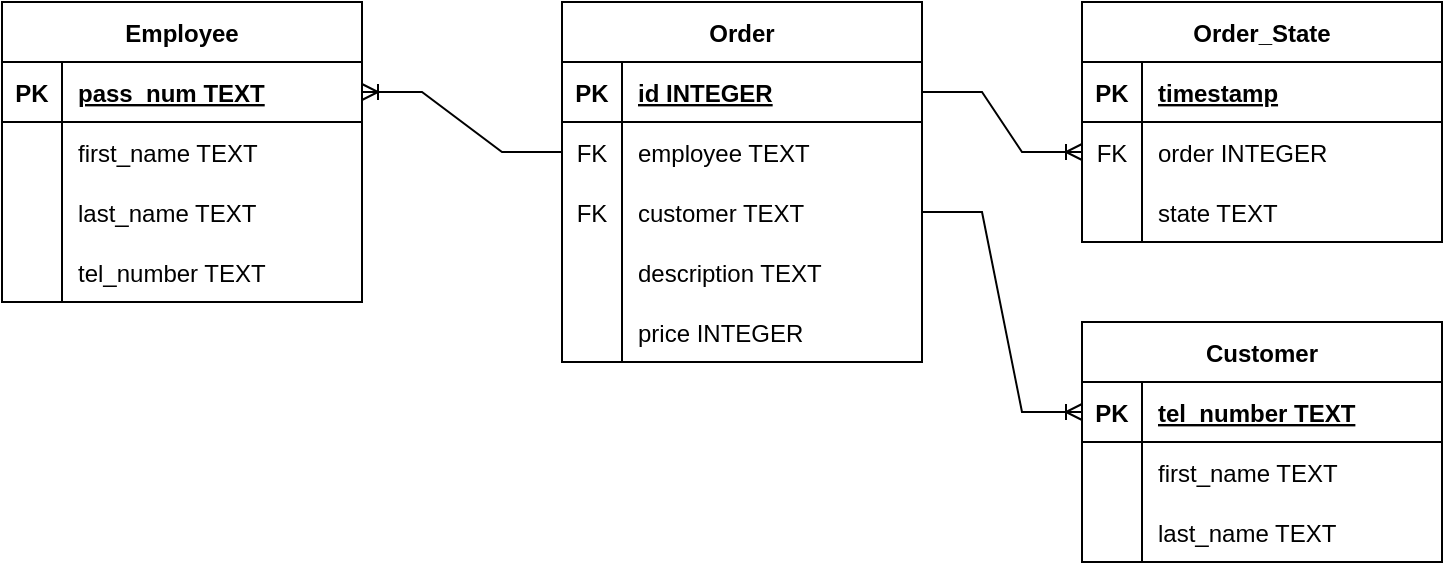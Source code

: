 <mxfile version="20.3.0" type="device" pages="4"><diagram id="U0Xe2UmIETJVfVHSJfOE" name="ERD Total"><mxGraphModel dx="1422" dy="878" grid="1" gridSize="10" guides="1" tooltips="1" connect="1" arrows="1" fold="1" page="1" pageScale="1" pageWidth="1600" pageHeight="900" math="0" shadow="0"><root><mxCell id="0"/><mxCell id="1" parent="0"/><mxCell id="ogob-OEf2LDgtI_jSGri-1" value="Employee" style="shape=table;startSize=30;container=1;collapsible=1;childLayout=tableLayout;fixedRows=1;rowLines=0;fontStyle=1;align=center;resizeLast=1;" parent="1" vertex="1"><mxGeometry x="180" y="40" width="180" height="150" as="geometry"/></mxCell><mxCell id="ogob-OEf2LDgtI_jSGri-2" value="" style="shape=tableRow;horizontal=0;startSize=0;swimlaneHead=0;swimlaneBody=0;fillColor=none;collapsible=0;dropTarget=0;points=[[0,0.5],[1,0.5]];portConstraint=eastwest;top=0;left=0;right=0;bottom=1;" parent="ogob-OEf2LDgtI_jSGri-1" vertex="1"><mxGeometry y="30" width="180" height="30" as="geometry"/></mxCell><mxCell id="ogob-OEf2LDgtI_jSGri-3" value="PK" style="shape=partialRectangle;connectable=0;fillColor=none;top=0;left=0;bottom=0;right=0;fontStyle=1;overflow=hidden;" parent="ogob-OEf2LDgtI_jSGri-2" vertex="1"><mxGeometry width="30" height="30" as="geometry"><mxRectangle width="30" height="30" as="alternateBounds"/></mxGeometry></mxCell><mxCell id="ogob-OEf2LDgtI_jSGri-4" value="pass_num TEXT" style="shape=partialRectangle;connectable=0;fillColor=none;top=0;left=0;bottom=0;right=0;align=left;spacingLeft=6;fontStyle=5;overflow=hidden;" parent="ogob-OEf2LDgtI_jSGri-2" vertex="1"><mxGeometry x="30" width="150" height="30" as="geometry"><mxRectangle width="150" height="30" as="alternateBounds"/></mxGeometry></mxCell><mxCell id="ogob-OEf2LDgtI_jSGri-5" value="" style="shape=tableRow;horizontal=0;startSize=0;swimlaneHead=0;swimlaneBody=0;fillColor=none;collapsible=0;dropTarget=0;points=[[0,0.5],[1,0.5]];portConstraint=eastwest;top=0;left=0;right=0;bottom=0;" parent="ogob-OEf2LDgtI_jSGri-1" vertex="1"><mxGeometry y="60" width="180" height="30" as="geometry"/></mxCell><mxCell id="ogob-OEf2LDgtI_jSGri-6" value="" style="shape=partialRectangle;connectable=0;fillColor=none;top=0;left=0;bottom=0;right=0;editable=1;overflow=hidden;" parent="ogob-OEf2LDgtI_jSGri-5" vertex="1"><mxGeometry width="30" height="30" as="geometry"><mxRectangle width="30" height="30" as="alternateBounds"/></mxGeometry></mxCell><mxCell id="ogob-OEf2LDgtI_jSGri-7" value="first_name TEXT" style="shape=partialRectangle;connectable=0;fillColor=none;top=0;left=0;bottom=0;right=0;align=left;spacingLeft=6;overflow=hidden;" parent="ogob-OEf2LDgtI_jSGri-5" vertex="1"><mxGeometry x="30" width="150" height="30" as="geometry"><mxRectangle width="150" height="30" as="alternateBounds"/></mxGeometry></mxCell><mxCell id="ogob-OEf2LDgtI_jSGri-8" value="" style="shape=tableRow;horizontal=0;startSize=0;swimlaneHead=0;swimlaneBody=0;fillColor=none;collapsible=0;dropTarget=0;points=[[0,0.5],[1,0.5]];portConstraint=eastwest;top=0;left=0;right=0;bottom=0;" parent="ogob-OEf2LDgtI_jSGri-1" vertex="1"><mxGeometry y="90" width="180" height="30" as="geometry"/></mxCell><mxCell id="ogob-OEf2LDgtI_jSGri-9" value="" style="shape=partialRectangle;connectable=0;fillColor=none;top=0;left=0;bottom=0;right=0;editable=1;overflow=hidden;" parent="ogob-OEf2LDgtI_jSGri-8" vertex="1"><mxGeometry width="30" height="30" as="geometry"><mxRectangle width="30" height="30" as="alternateBounds"/></mxGeometry></mxCell><mxCell id="ogob-OEf2LDgtI_jSGri-10" value="last_name TEXT" style="shape=partialRectangle;connectable=0;fillColor=none;top=0;left=0;bottom=0;right=0;align=left;spacingLeft=6;overflow=hidden;" parent="ogob-OEf2LDgtI_jSGri-8" vertex="1"><mxGeometry x="30" width="150" height="30" as="geometry"><mxRectangle width="150" height="30" as="alternateBounds"/></mxGeometry></mxCell><mxCell id="ogob-OEf2LDgtI_jSGri-11" value="" style="shape=tableRow;horizontal=0;startSize=0;swimlaneHead=0;swimlaneBody=0;fillColor=none;collapsible=0;dropTarget=0;points=[[0,0.5],[1,0.5]];portConstraint=eastwest;top=0;left=0;right=0;bottom=0;" parent="ogob-OEf2LDgtI_jSGri-1" vertex="1"><mxGeometry y="120" width="180" height="30" as="geometry"/></mxCell><mxCell id="ogob-OEf2LDgtI_jSGri-12" value="" style="shape=partialRectangle;connectable=0;fillColor=none;top=0;left=0;bottom=0;right=0;editable=1;overflow=hidden;" parent="ogob-OEf2LDgtI_jSGri-11" vertex="1"><mxGeometry width="30" height="30" as="geometry"><mxRectangle width="30" height="30" as="alternateBounds"/></mxGeometry></mxCell><mxCell id="ogob-OEf2LDgtI_jSGri-13" value="tel_number TEXT" style="shape=partialRectangle;connectable=0;fillColor=none;top=0;left=0;bottom=0;right=0;align=left;spacingLeft=6;overflow=hidden;" parent="ogob-OEf2LDgtI_jSGri-11" vertex="1"><mxGeometry x="30" width="150" height="30" as="geometry"><mxRectangle width="150" height="30" as="alternateBounds"/></mxGeometry></mxCell><mxCell id="ogob-OEf2LDgtI_jSGri-14" value="Order" style="shape=table;startSize=30;container=1;collapsible=1;childLayout=tableLayout;fixedRows=1;rowLines=0;fontStyle=1;align=center;resizeLast=1;" parent="1" vertex="1"><mxGeometry x="460" y="40" width="180" height="180" as="geometry"/></mxCell><mxCell id="ogob-OEf2LDgtI_jSGri-15" value="" style="shape=tableRow;horizontal=0;startSize=0;swimlaneHead=0;swimlaneBody=0;fillColor=none;collapsible=0;dropTarget=0;points=[[0,0.5],[1,0.5]];portConstraint=eastwest;top=0;left=0;right=0;bottom=1;" parent="ogob-OEf2LDgtI_jSGri-14" vertex="1"><mxGeometry y="30" width="180" height="30" as="geometry"/></mxCell><mxCell id="ogob-OEf2LDgtI_jSGri-16" value="PK" style="shape=partialRectangle;connectable=0;fillColor=none;top=0;left=0;bottom=0;right=0;fontStyle=1;overflow=hidden;" parent="ogob-OEf2LDgtI_jSGri-15" vertex="1"><mxGeometry width="30" height="30" as="geometry"><mxRectangle width="30" height="30" as="alternateBounds"/></mxGeometry></mxCell><mxCell id="ogob-OEf2LDgtI_jSGri-17" value="id INTEGER" style="shape=partialRectangle;connectable=0;fillColor=none;top=0;left=0;bottom=0;right=0;align=left;spacingLeft=6;fontStyle=5;overflow=hidden;strokeColor=default;" parent="ogob-OEf2LDgtI_jSGri-15" vertex="1"><mxGeometry x="30" width="150" height="30" as="geometry"><mxRectangle width="150" height="30" as="alternateBounds"/></mxGeometry></mxCell><mxCell id="ogob-OEf2LDgtI_jSGri-18" value="" style="shape=tableRow;horizontal=0;startSize=0;swimlaneHead=0;swimlaneBody=0;fillColor=none;collapsible=0;dropTarget=0;points=[[0,0.5],[1,0.5]];portConstraint=eastwest;top=0;left=0;right=0;bottom=0;" parent="ogob-OEf2LDgtI_jSGri-14" vertex="1"><mxGeometry y="60" width="180" height="30" as="geometry"/></mxCell><mxCell id="ogob-OEf2LDgtI_jSGri-19" value="FK" style="shape=partialRectangle;connectable=0;fillColor=none;top=0;left=0;bottom=0;right=0;editable=1;overflow=hidden;" parent="ogob-OEf2LDgtI_jSGri-18" vertex="1"><mxGeometry width="30" height="30" as="geometry"><mxRectangle width="30" height="30" as="alternateBounds"/></mxGeometry></mxCell><mxCell id="ogob-OEf2LDgtI_jSGri-20" value="employee TEXT" style="shape=partialRectangle;connectable=0;fillColor=none;top=0;left=0;bottom=0;right=0;align=left;spacingLeft=6;overflow=hidden;" parent="ogob-OEf2LDgtI_jSGri-18" vertex="1"><mxGeometry x="30" width="150" height="30" as="geometry"><mxRectangle width="150" height="30" as="alternateBounds"/></mxGeometry></mxCell><mxCell id="ogob-OEf2LDgtI_jSGri-21" value="" style="shape=tableRow;horizontal=0;startSize=0;swimlaneHead=0;swimlaneBody=0;fillColor=none;collapsible=0;dropTarget=0;points=[[0,0.5],[1,0.5]];portConstraint=eastwest;top=0;left=0;right=0;bottom=0;" parent="ogob-OEf2LDgtI_jSGri-14" vertex="1"><mxGeometry y="90" width="180" height="30" as="geometry"/></mxCell><mxCell id="ogob-OEf2LDgtI_jSGri-22" value="FK" style="shape=partialRectangle;connectable=0;fillColor=none;top=0;left=0;bottom=0;right=0;editable=1;overflow=hidden;" parent="ogob-OEf2LDgtI_jSGri-21" vertex="1"><mxGeometry width="30" height="30" as="geometry"><mxRectangle width="30" height="30" as="alternateBounds"/></mxGeometry></mxCell><mxCell id="ogob-OEf2LDgtI_jSGri-23" value="customer TEXT" style="shape=partialRectangle;connectable=0;fillColor=none;top=0;left=0;bottom=0;right=0;align=left;spacingLeft=6;overflow=hidden;" parent="ogob-OEf2LDgtI_jSGri-21" vertex="1"><mxGeometry x="30" width="150" height="30" as="geometry"><mxRectangle width="150" height="30" as="alternateBounds"/></mxGeometry></mxCell><mxCell id="ogob-OEf2LDgtI_jSGri-24" value="" style="shape=tableRow;horizontal=0;startSize=0;swimlaneHead=0;swimlaneBody=0;fillColor=none;collapsible=0;dropTarget=0;points=[[0,0.5],[1,0.5]];portConstraint=eastwest;top=0;left=0;right=0;bottom=0;" parent="ogob-OEf2LDgtI_jSGri-14" vertex="1"><mxGeometry y="120" width="180" height="30" as="geometry"/></mxCell><mxCell id="ogob-OEf2LDgtI_jSGri-25" value="" style="shape=partialRectangle;connectable=0;fillColor=none;top=0;left=0;bottom=0;right=0;editable=1;overflow=hidden;" parent="ogob-OEf2LDgtI_jSGri-24" vertex="1"><mxGeometry width="30" height="30" as="geometry"><mxRectangle width="30" height="30" as="alternateBounds"/></mxGeometry></mxCell><mxCell id="ogob-OEf2LDgtI_jSGri-26" value="description TEXT" style="shape=partialRectangle;connectable=0;fillColor=none;top=0;left=0;bottom=0;right=0;align=left;spacingLeft=6;overflow=hidden;" parent="ogob-OEf2LDgtI_jSGri-24" vertex="1"><mxGeometry x="30" width="150" height="30" as="geometry"><mxRectangle width="150" height="30" as="alternateBounds"/></mxGeometry></mxCell><mxCell id="ogob-OEf2LDgtI_jSGri-40" style="shape=tableRow;horizontal=0;startSize=0;swimlaneHead=0;swimlaneBody=0;fillColor=none;collapsible=0;dropTarget=0;points=[[0,0.5],[1,0.5]];portConstraint=eastwest;top=0;left=0;right=0;bottom=0;" parent="ogob-OEf2LDgtI_jSGri-14" vertex="1"><mxGeometry y="150" width="180" height="30" as="geometry"/></mxCell><mxCell id="ogob-OEf2LDgtI_jSGri-41" style="shape=partialRectangle;connectable=0;fillColor=none;top=0;left=0;bottom=0;right=0;editable=1;overflow=hidden;" parent="ogob-OEf2LDgtI_jSGri-40" vertex="1"><mxGeometry width="30" height="30" as="geometry"><mxRectangle width="30" height="30" as="alternateBounds"/></mxGeometry></mxCell><mxCell id="ogob-OEf2LDgtI_jSGri-42" value="price INTEGER" style="shape=partialRectangle;connectable=0;fillColor=none;top=0;left=0;bottom=0;right=0;align=left;spacingLeft=6;overflow=hidden;" parent="ogob-OEf2LDgtI_jSGri-40" vertex="1"><mxGeometry x="30" width="150" height="30" as="geometry"><mxRectangle width="150" height="30" as="alternateBounds"/></mxGeometry></mxCell><mxCell id="ogob-OEf2LDgtI_jSGri-27" value="Customer" style="shape=table;startSize=30;container=1;collapsible=1;childLayout=tableLayout;fixedRows=1;rowLines=0;fontStyle=1;align=center;resizeLast=1;" parent="1" vertex="1"><mxGeometry x="720" y="200" width="180" height="120" as="geometry"/></mxCell><mxCell id="ogob-OEf2LDgtI_jSGri-28" value="" style="shape=tableRow;horizontal=0;startSize=0;swimlaneHead=0;swimlaneBody=0;fillColor=none;collapsible=0;dropTarget=0;points=[[0,0.5],[1,0.5]];portConstraint=eastwest;top=0;left=0;right=0;bottom=1;" parent="ogob-OEf2LDgtI_jSGri-27" vertex="1"><mxGeometry y="30" width="180" height="30" as="geometry"/></mxCell><mxCell id="ogob-OEf2LDgtI_jSGri-29" value="PK" style="shape=partialRectangle;connectable=0;fillColor=none;top=0;left=0;bottom=0;right=0;fontStyle=1;overflow=hidden;" parent="ogob-OEf2LDgtI_jSGri-28" vertex="1"><mxGeometry width="30" height="30" as="geometry"><mxRectangle width="30" height="30" as="alternateBounds"/></mxGeometry></mxCell><mxCell id="ogob-OEf2LDgtI_jSGri-30" value="tel_number TEXT" style="shape=partialRectangle;connectable=0;fillColor=none;top=0;left=0;bottom=0;right=0;align=left;spacingLeft=6;fontStyle=5;overflow=hidden;" parent="ogob-OEf2LDgtI_jSGri-28" vertex="1"><mxGeometry x="30" width="150" height="30" as="geometry"><mxRectangle width="150" height="30" as="alternateBounds"/></mxGeometry></mxCell><mxCell id="ogob-OEf2LDgtI_jSGri-31" value="" style="shape=tableRow;horizontal=0;startSize=0;swimlaneHead=0;swimlaneBody=0;fillColor=none;collapsible=0;dropTarget=0;points=[[0,0.5],[1,0.5]];portConstraint=eastwest;top=0;left=0;right=0;bottom=0;" parent="ogob-OEf2LDgtI_jSGri-27" vertex="1"><mxGeometry y="60" width="180" height="30" as="geometry"/></mxCell><mxCell id="ogob-OEf2LDgtI_jSGri-32" value="" style="shape=partialRectangle;connectable=0;fillColor=none;top=0;left=0;bottom=0;right=0;editable=1;overflow=hidden;" parent="ogob-OEf2LDgtI_jSGri-31" vertex="1"><mxGeometry width="30" height="30" as="geometry"><mxRectangle width="30" height="30" as="alternateBounds"/></mxGeometry></mxCell><mxCell id="ogob-OEf2LDgtI_jSGri-33" value="first_name TEXT" style="shape=partialRectangle;connectable=0;fillColor=none;top=0;left=0;bottom=0;right=0;align=left;spacingLeft=6;overflow=hidden;" parent="ogob-OEf2LDgtI_jSGri-31" vertex="1"><mxGeometry x="30" width="150" height="30" as="geometry"><mxRectangle width="150" height="30" as="alternateBounds"/></mxGeometry></mxCell><mxCell id="ogob-OEf2LDgtI_jSGri-34" value="" style="shape=tableRow;horizontal=0;startSize=0;swimlaneHead=0;swimlaneBody=0;fillColor=none;collapsible=0;dropTarget=0;points=[[0,0.5],[1,0.5]];portConstraint=eastwest;top=0;left=0;right=0;bottom=0;" parent="ogob-OEf2LDgtI_jSGri-27" vertex="1"><mxGeometry y="90" width="180" height="30" as="geometry"/></mxCell><mxCell id="ogob-OEf2LDgtI_jSGri-35" value="" style="shape=partialRectangle;connectable=0;fillColor=none;top=0;left=0;bottom=0;right=0;editable=1;overflow=hidden;" parent="ogob-OEf2LDgtI_jSGri-34" vertex="1"><mxGeometry width="30" height="30" as="geometry"><mxRectangle width="30" height="30" as="alternateBounds"/></mxGeometry></mxCell><mxCell id="ogob-OEf2LDgtI_jSGri-36" value="last_name TEXT" style="shape=partialRectangle;connectable=0;fillColor=none;top=0;left=0;bottom=0;right=0;align=left;spacingLeft=6;overflow=hidden;" parent="ogob-OEf2LDgtI_jSGri-34" vertex="1"><mxGeometry x="30" width="150" height="30" as="geometry"><mxRectangle width="150" height="30" as="alternateBounds"/></mxGeometry></mxCell><mxCell id="ogob-OEf2LDgtI_jSGri-43" value="Order_State" style="shape=table;startSize=30;container=1;collapsible=1;childLayout=tableLayout;fixedRows=1;rowLines=0;fontStyle=1;align=center;resizeLast=1;" parent="1" vertex="1"><mxGeometry x="720" y="40" width="180" height="120" as="geometry"/></mxCell><mxCell id="ogob-OEf2LDgtI_jSGri-44" value="" style="shape=tableRow;horizontal=0;startSize=0;swimlaneHead=0;swimlaneBody=0;fillColor=none;collapsible=0;dropTarget=0;points=[[0,0.5],[1,0.5]];portConstraint=eastwest;top=0;left=0;right=0;bottom=1;" parent="ogob-OEf2LDgtI_jSGri-43" vertex="1"><mxGeometry y="30" width="180" height="30" as="geometry"/></mxCell><mxCell id="ogob-OEf2LDgtI_jSGri-45" value="PK" style="shape=partialRectangle;connectable=0;fillColor=none;top=0;left=0;bottom=0;right=0;fontStyle=1;overflow=hidden;" parent="ogob-OEf2LDgtI_jSGri-44" vertex="1"><mxGeometry width="30" height="30" as="geometry"><mxRectangle width="30" height="30" as="alternateBounds"/></mxGeometry></mxCell><mxCell id="ogob-OEf2LDgtI_jSGri-46" value="timestamp" style="shape=partialRectangle;connectable=0;fillColor=none;top=0;left=0;bottom=0;right=0;align=left;spacingLeft=6;fontStyle=5;overflow=hidden;" parent="ogob-OEf2LDgtI_jSGri-44" vertex="1"><mxGeometry x="30" width="150" height="30" as="geometry"><mxRectangle width="150" height="30" as="alternateBounds"/></mxGeometry></mxCell><mxCell id="ogob-OEf2LDgtI_jSGri-47" value="" style="shape=tableRow;horizontal=0;startSize=0;swimlaneHead=0;swimlaneBody=0;fillColor=none;collapsible=0;dropTarget=0;points=[[0,0.5],[1,0.5]];portConstraint=eastwest;top=0;left=0;right=0;bottom=0;" parent="ogob-OEf2LDgtI_jSGri-43" vertex="1"><mxGeometry y="60" width="180" height="30" as="geometry"/></mxCell><mxCell id="ogob-OEf2LDgtI_jSGri-48" value="FK" style="shape=partialRectangle;connectable=0;fillColor=none;top=0;left=0;bottom=0;right=0;editable=1;overflow=hidden;" parent="ogob-OEf2LDgtI_jSGri-47" vertex="1"><mxGeometry width="30" height="30" as="geometry"><mxRectangle width="30" height="30" as="alternateBounds"/></mxGeometry></mxCell><mxCell id="ogob-OEf2LDgtI_jSGri-49" value="order INTEGER" style="shape=partialRectangle;connectable=0;fillColor=none;top=0;left=0;bottom=0;right=0;align=left;spacingLeft=6;overflow=hidden;" parent="ogob-OEf2LDgtI_jSGri-47" vertex="1"><mxGeometry x="30" width="150" height="30" as="geometry"><mxRectangle width="150" height="30" as="alternateBounds"/></mxGeometry></mxCell><mxCell id="ogob-OEf2LDgtI_jSGri-50" value="" style="shape=tableRow;horizontal=0;startSize=0;swimlaneHead=0;swimlaneBody=0;fillColor=none;collapsible=0;dropTarget=0;points=[[0,0.5],[1,0.5]];portConstraint=eastwest;top=0;left=0;right=0;bottom=0;" parent="ogob-OEf2LDgtI_jSGri-43" vertex="1"><mxGeometry y="90" width="180" height="30" as="geometry"/></mxCell><mxCell id="ogob-OEf2LDgtI_jSGri-51" value="" style="shape=partialRectangle;connectable=0;fillColor=none;top=0;left=0;bottom=0;right=0;editable=1;overflow=hidden;" parent="ogob-OEf2LDgtI_jSGri-50" vertex="1"><mxGeometry width="30" height="30" as="geometry"><mxRectangle width="30" height="30" as="alternateBounds"/></mxGeometry></mxCell><mxCell id="ogob-OEf2LDgtI_jSGri-52" value="state TEXT" style="shape=partialRectangle;connectable=0;fillColor=none;top=0;left=0;bottom=0;right=0;align=left;spacingLeft=6;overflow=hidden;" parent="ogob-OEf2LDgtI_jSGri-50" vertex="1"><mxGeometry x="30" width="150" height="30" as="geometry"><mxRectangle width="150" height="30" as="alternateBounds"/></mxGeometry></mxCell><mxCell id="ogob-OEf2LDgtI_jSGri-56" value="" style="edgeStyle=entityRelationEdgeStyle;fontSize=12;html=1;endArrow=ERoneToMany;rounded=0;exitX=1;exitY=0.5;exitDx=0;exitDy=0;entryX=0;entryY=0.5;entryDx=0;entryDy=0;" parent="1" source="ogob-OEf2LDgtI_jSGri-15" target="ogob-OEf2LDgtI_jSGri-47" edge="1"><mxGeometry width="100" height="100" relative="1" as="geometry"><mxPoint x="510" y="200" as="sourcePoint"/><mxPoint x="610" y="100" as="targetPoint"/></mxGeometry></mxCell><mxCell id="ogob-OEf2LDgtI_jSGri-57" value="" style="edgeStyle=entityRelationEdgeStyle;fontSize=12;html=1;endArrow=ERoneToMany;rounded=0;entryX=1;entryY=0.5;entryDx=0;entryDy=0;exitX=0;exitY=0.5;exitDx=0;exitDy=0;" parent="1" source="ogob-OEf2LDgtI_jSGri-18" target="ogob-OEf2LDgtI_jSGri-2" edge="1"><mxGeometry width="100" height="100" relative="1" as="geometry"><mxPoint x="350" y="240" as="sourcePoint"/><mxPoint x="450" y="140" as="targetPoint"/></mxGeometry></mxCell><mxCell id="ogob-OEf2LDgtI_jSGri-58" value="" style="edgeStyle=entityRelationEdgeStyle;fontSize=12;html=1;endArrow=ERoneToMany;rounded=0;entryX=0;entryY=0.5;entryDx=0;entryDy=0;exitX=1;exitY=0.5;exitDx=0;exitDy=0;" parent="1" source="ogob-OEf2LDgtI_jSGri-21" target="ogob-OEf2LDgtI_jSGri-28" edge="1"><mxGeometry width="100" height="100" relative="1" as="geometry"><mxPoint x="510" y="280" as="sourcePoint"/><mxPoint x="610" y="180" as="targetPoint"/></mxGeometry></mxCell></root></mxGraphModel></diagram><diagram id="PZOdlMfDx4tqzFUZ-vUn" name="Net_model"><mxGraphModel dx="813" dy="502" grid="1" gridSize="10" guides="1" tooltips="1" connect="1" arrows="1" fold="1" page="1" pageScale="1" pageWidth="850" pageHeight="1100" math="0" shadow="0"><root><mxCell id="0"/><mxCell id="1" parent="0"/><mxCell id="edijgxT18B1baC0jpHS7-14" value="Сложная сетевая модель" style="text;html=1;strokeColor=none;fillColor=none;align=center;verticalAlign=middle;whiteSpace=wrap;rounded=0;" parent="1" vertex="1"><mxGeometry x="40" width="150" height="30" as="geometry"/></mxCell><mxCell id="edijgxT18B1baC0jpHS7-26" value="Простая сетевая модель" style="text;html=1;strokeColor=none;fillColor=none;align=center;verticalAlign=middle;whiteSpace=wrap;rounded=0;" parent="1" vertex="1"><mxGeometry x="40" y="240" width="150" height="30" as="geometry"/></mxCell><mxCell id="U3D-gDKc_pIJuaCca4c1-1" value="Заказ" style="ellipse;whiteSpace=wrap;html=1;align=center;" parent="1" vertex="1"><mxGeometry x="250" y="40" width="100" height="40" as="geometry"/></mxCell><mxCell id="U3D-gDKc_pIJuaCca4c1-2" value="Доп. требование" style="ellipse;whiteSpace=wrap;html=1;align=center;" parent="1" vertex="1"><mxGeometry x="450" y="40" width="100" height="40" as="geometry"/></mxCell><mxCell id="U3D-gDKc_pIJuaCca4c1-3" value="Пользователь" style="ellipse;whiteSpace=wrap;html=1;align=center;" parent="1" vertex="1"><mxGeometry x="50" y="40" width="100" height="40" as="geometry"/></mxCell><mxCell id="U3D-gDKc_pIJuaCca4c1-4" value="" style="endArrow=none;html=1;rounded=0;" parent="1" source="U3D-gDKc_pIJuaCca4c1-3" target="U3D-gDKc_pIJuaCca4c1-1" edge="1"><mxGeometry relative="1" as="geometry"><mxPoint x="290" y="100" as="sourcePoint"/><mxPoint x="450" y="100" as="targetPoint"/></mxGeometry></mxCell><mxCell id="U3D-gDKc_pIJuaCca4c1-5" value="M" style="resizable=0;html=1;align=right;verticalAlign=bottom;" parent="U3D-gDKc_pIJuaCca4c1-4" connectable="0" vertex="1"><mxGeometry x="1" relative="1" as="geometry"/></mxCell><mxCell id="U3D-gDKc_pIJuaCca4c1-6" value="" style="endArrow=none;html=1;rounded=0;" parent="1" source="U3D-gDKc_pIJuaCca4c1-1" target="U3D-gDKc_pIJuaCca4c1-2" edge="1"><mxGeometry relative="1" as="geometry"><mxPoint x="290" y="100" as="sourcePoint"/><mxPoint x="450" y="100" as="targetPoint"/></mxGeometry></mxCell><mxCell id="U3D-gDKc_pIJuaCca4c1-7" value="M" style="resizable=0;html=1;align=right;verticalAlign=bottom;" parent="U3D-gDKc_pIJuaCca4c1-6" connectable="0" vertex="1"><mxGeometry x="1" relative="1" as="geometry"/></mxCell><mxCell id="U3D-gDKc_pIJuaCca4c1-8" value="Заказ" style="ellipse;whiteSpace=wrap;html=1;align=center;" parent="1" vertex="1"><mxGeometry x="250" y="280" width="100" height="40" as="geometry"/></mxCell><mxCell id="U3D-gDKc_pIJuaCca4c1-9" value="Доп. требование" style="ellipse;whiteSpace=wrap;html=1;align=center;" parent="1" vertex="1"><mxGeometry x="450" y="280" width="100" height="40" as="geometry"/></mxCell><mxCell id="U3D-gDKc_pIJuaCca4c1-10" value="Пользователь" style="ellipse;whiteSpace=wrap;html=1;align=center;" parent="1" vertex="1"><mxGeometry x="50" y="280" width="100" height="40" as="geometry"/></mxCell><mxCell id="U3D-gDKc_pIJuaCca4c1-11" value="" style="endArrow=none;html=1;rounded=0;" parent="1" source="U3D-gDKc_pIJuaCca4c1-10" target="U3D-gDKc_pIJuaCca4c1-8" edge="1"><mxGeometry relative="1" as="geometry"><mxPoint x="290" y="340" as="sourcePoint"/><mxPoint x="450" y="340" as="targetPoint"/></mxGeometry></mxCell><mxCell id="U3D-gDKc_pIJuaCca4c1-12" value="M" style="resizable=0;html=1;align=right;verticalAlign=bottom;" parent="U3D-gDKc_pIJuaCca4c1-11" connectable="0" vertex="1"><mxGeometry x="1" relative="1" as="geometry"/></mxCell><mxCell id="U3D-gDKc_pIJuaCca4c1-13" value="" style="endArrow=none;html=1;rounded=0;" parent="1" source="U3D-gDKc_pIJuaCca4c1-8" target="U3D-gDKc_pIJuaCca4c1-9" edge="1"><mxGeometry relative="1" as="geometry"><mxPoint x="290" y="340" as="sourcePoint"/><mxPoint x="450" y="340" as="targetPoint"/></mxGeometry></mxCell><mxCell id="U3D-gDKc_pIJuaCca4c1-14" value="M" style="resizable=0;html=1;align=right;verticalAlign=bottom;" parent="U3D-gDKc_pIJuaCca4c1-13" connectable="0" vertex="1"><mxGeometry x="1" relative="1" as="geometry"/></mxCell></root></mxGraphModel></diagram><diagram id="cXaZTmh2pKxKb2gG8Obb" name="ERD"><mxGraphModel dx="1422" dy="878" grid="1" gridSize="10" guides="1" tooltips="1" connect="1" arrows="1" fold="1" page="1" pageScale="1" pageWidth="850" pageHeight="1100" math="0" shadow="0"><root><mxCell id="0"/><mxCell id="1" parent="0"/><mxCell id="ZW2xJaT-oIEoEsuGGtv1-1" value="Пользователь" style="whiteSpace=wrap;html=1;align=center;" parent="1" vertex="1"><mxGeometry x="180" y="200" width="100" height="40" as="geometry"/></mxCell><mxCell id="ZW2xJaT-oIEoEsuGGtv1-2" value="Ид" style="ellipse;whiteSpace=wrap;html=1;align=center;fontStyle=4;" parent="1" vertex="1"><mxGeometry x="190" y="70" width="100" height="40" as="geometry"/></mxCell><mxCell id="ZW2xJaT-oIEoEsuGGtv1-3" value="имя" style="ellipse;whiteSpace=wrap;html=1;align=center;" parent="1" vertex="1"><mxGeometry x="80" y="120" width="100" height="40" as="geometry"/></mxCell><mxCell id="ZW2xJaT-oIEoEsuGGtv1-4" value="фамилия" style="ellipse;whiteSpace=wrap;html=1;align=center;" parent="1" vertex="1"><mxGeometry x="20" y="200" width="100" height="40" as="geometry"/></mxCell><mxCell id="ZW2xJaT-oIEoEsuGGtv1-5" value="роль" style="ellipse;whiteSpace=wrap;html=1;align=center;" parent="1" vertex="1"><mxGeometry x="320" y="120" width="100" height="40" as="geometry"/></mxCell><mxCell id="ZW2xJaT-oIEoEsuGGtv1-6" value="номер_телефона" style="ellipse;whiteSpace=wrap;html=1;align=center;" parent="1" vertex="1"><mxGeometry x="80" y="270" width="100" height="40" as="geometry"/></mxCell><mxCell id="ZW2xJaT-oIEoEsuGGtv1-7" value="ид_чата" style="ellipse;whiteSpace=wrap;html=1;align=center;" parent="1" vertex="1"><mxGeometry x="320" y="270" width="100" height="40" as="geometry"/></mxCell><mxCell id="ZW2xJaT-oIEoEsuGGtv1-8" value="тг_имя_&lt;br&gt;пользователя" style="ellipse;whiteSpace=wrap;html=1;align=center;" parent="1" vertex="1"><mxGeometry x="190" y="320" width="100" height="40" as="geometry"/></mxCell><mxCell id="ZW2xJaT-oIEoEsuGGtv1-9" value="" style="endArrow=none;html=1;rounded=0;" parent="1" source="ZW2xJaT-oIEoEsuGGtv1-7" target="ZW2xJaT-oIEoEsuGGtv1-1" edge="1"><mxGeometry relative="1" as="geometry"><mxPoint x="420" y="20" as="sourcePoint"/><mxPoint x="580" y="20" as="targetPoint"/></mxGeometry></mxCell><mxCell id="ZW2xJaT-oIEoEsuGGtv1-10" value="" style="endArrow=none;html=1;rounded=0;" parent="1" source="ZW2xJaT-oIEoEsuGGtv1-8" target="ZW2xJaT-oIEoEsuGGtv1-1" edge="1"><mxGeometry relative="1" as="geometry"><mxPoint x="420" y="20" as="sourcePoint"/><mxPoint x="580" y="20" as="targetPoint"/></mxGeometry></mxCell><mxCell id="ZW2xJaT-oIEoEsuGGtv1-11" value="" style="endArrow=none;html=1;rounded=0;" parent="1" source="ZW2xJaT-oIEoEsuGGtv1-6" target="ZW2xJaT-oIEoEsuGGtv1-1" edge="1"><mxGeometry relative="1" as="geometry"><mxPoint x="420" y="20" as="sourcePoint"/><mxPoint x="580" y="20" as="targetPoint"/></mxGeometry></mxCell><mxCell id="ZW2xJaT-oIEoEsuGGtv1-12" value="" style="endArrow=none;html=1;rounded=0;" parent="1" source="ZW2xJaT-oIEoEsuGGtv1-4" target="ZW2xJaT-oIEoEsuGGtv1-1" edge="1"><mxGeometry relative="1" as="geometry"><mxPoint x="420" y="20" as="sourcePoint"/><mxPoint x="580" y="20" as="targetPoint"/></mxGeometry></mxCell><mxCell id="ZW2xJaT-oIEoEsuGGtv1-13" value="" style="endArrow=none;html=1;rounded=0;" parent="1" source="ZW2xJaT-oIEoEsuGGtv1-3" target="ZW2xJaT-oIEoEsuGGtv1-1" edge="1"><mxGeometry relative="1" as="geometry"><mxPoint x="420" y="20" as="sourcePoint"/><mxPoint x="580" y="20" as="targetPoint"/></mxGeometry></mxCell><mxCell id="ZW2xJaT-oIEoEsuGGtv1-14" value="" style="endArrow=none;html=1;rounded=0;" parent="1" source="ZW2xJaT-oIEoEsuGGtv1-5" target="ZW2xJaT-oIEoEsuGGtv1-1" edge="1"><mxGeometry relative="1" as="geometry"><mxPoint x="420" y="20" as="sourcePoint"/><mxPoint x="580" y="20" as="targetPoint"/></mxGeometry></mxCell><mxCell id="ZW2xJaT-oIEoEsuGGtv1-15" value="" style="endArrow=none;html=1;rounded=0;" parent="1" source="ZW2xJaT-oIEoEsuGGtv1-2" target="ZW2xJaT-oIEoEsuGGtv1-1" edge="1"><mxGeometry relative="1" as="geometry"><mxPoint x="420" y="20" as="sourcePoint"/><mxPoint x="580" y="20" as="targetPoint"/></mxGeometry></mxCell><mxCell id="ZW2xJaT-oIEoEsuGGtv1-16" value="исполняет/оформляет" style="shape=rhombus;perimeter=rhombusPerimeter;whiteSpace=wrap;html=1;align=center;" parent="1" vertex="1"><mxGeometry x="480" y="190" width="120" height="60" as="geometry"/></mxCell><mxCell id="ZW2xJaT-oIEoEsuGGtv1-18" value="" style="endArrow=none;html=1;rounded=0;" parent="1" source="ZW2xJaT-oIEoEsuGGtv1-1" target="ZW2xJaT-oIEoEsuGGtv1-16" edge="1"><mxGeometry relative="1" as="geometry"><mxPoint x="460" y="100" as="sourcePoint"/><mxPoint x="620" y="100" as="targetPoint"/></mxGeometry></mxCell><mxCell id="ZW2xJaT-oIEoEsuGGtv1-19" value="Заказ" style="whiteSpace=wrap;html=1;align=center;" parent="1" vertex="1"><mxGeometry x="800" y="200" width="100" height="40" as="geometry"/></mxCell><mxCell id="ZW2xJaT-oIEoEsuGGtv1-20" value="номер" style="ellipse;whiteSpace=wrap;html=1;align=center;fontStyle=4;" parent="1" vertex="1"><mxGeometry x="800" y="30" width="100" height="40" as="geometry"/></mxCell><mxCell id="ZW2xJaT-oIEoEsuGGtv1-21" value="состояние" style="ellipse;whiteSpace=wrap;html=1;align=center;" parent="1" vertex="1"><mxGeometry x="670" y="150" width="100" height="40" as="geometry"/></mxCell><mxCell id="ZW2xJaT-oIEoEsuGGtv1-24" value="время_&lt;br&gt;завершения" style="ellipse;whiteSpace=wrap;html=1;align=center;" parent="1" vertex="1"><mxGeometry x="880" y="310" width="100" height="40" as="geometry"/></mxCell><mxCell id="ZW2xJaT-oIEoEsuGGtv1-26" value="описание" style="ellipse;whiteSpace=wrap;html=1;align=center;" parent="1" vertex="1"><mxGeometry x="720" y="90" width="100" height="40" as="geometry"/></mxCell><mxCell id="ZW2xJaT-oIEoEsuGGtv1-27" value="цена" style="ellipse;whiteSpace=wrap;html=1;align=center;" parent="1" vertex="1"><mxGeometry x="950" y="250" width="100" height="40" as="geometry"/></mxCell><mxCell id="ZW2xJaT-oIEoEsuGGtv1-28" value="время_начала" style="ellipse;whiteSpace=wrap;html=1;align=center;" parent="1" vertex="1"><mxGeometry x="720" y="310" width="100" height="40" as="geometry"/></mxCell><mxCell id="ZW2xJaT-oIEoEsuGGtv1-29" value="время_послед_&lt;br&gt;изм_состоян" style="ellipse;whiteSpace=wrap;html=1;align=center;" parent="1" vertex="1"><mxGeometry x="640" y="250" width="100" height="40" as="geometry"/></mxCell><mxCell id="ZW2xJaT-oIEoEsuGGtv1-31" value="" style="endArrow=none;html=1;rounded=0;" parent="1" source="ZW2xJaT-oIEoEsuGGtv1-19" target="ZW2xJaT-oIEoEsuGGtv1-20" edge="1"><mxGeometry relative="1" as="geometry"><mxPoint x="460" y="330" as="sourcePoint"/><mxPoint x="620" y="330" as="targetPoint"/></mxGeometry></mxCell><mxCell id="ZW2xJaT-oIEoEsuGGtv1-34" value="" style="endArrow=none;html=1;rounded=0;" parent="1" source="ZW2xJaT-oIEoEsuGGtv1-24" target="ZW2xJaT-oIEoEsuGGtv1-19" edge="1"><mxGeometry relative="1" as="geometry"><mxPoint x="460" y="330" as="sourcePoint"/><mxPoint x="620" y="330" as="targetPoint"/></mxGeometry></mxCell><mxCell id="ZW2xJaT-oIEoEsuGGtv1-36" value="" style="endArrow=none;html=1;rounded=0;" parent="1" source="ZW2xJaT-oIEoEsuGGtv1-19" target="ZW2xJaT-oIEoEsuGGtv1-26" edge="1"><mxGeometry relative="1" as="geometry"><mxPoint x="940" y="230" as="sourcePoint"/><mxPoint x="1100" y="230" as="targetPoint"/></mxGeometry></mxCell><mxCell id="ZW2xJaT-oIEoEsuGGtv1-37" value="" style="endArrow=none;html=1;rounded=0;" parent="1" source="ZW2xJaT-oIEoEsuGGtv1-19" target="ZW2xJaT-oIEoEsuGGtv1-27" edge="1"><mxGeometry relative="1" as="geometry"><mxPoint x="460" y="330" as="sourcePoint"/><mxPoint x="620" y="330" as="targetPoint"/></mxGeometry></mxCell><mxCell id="ZW2xJaT-oIEoEsuGGtv1-38" value="" style="endArrow=none;html=1;rounded=0;" parent="1" source="ZW2xJaT-oIEoEsuGGtv1-21" target="ZW2xJaT-oIEoEsuGGtv1-19" edge="1"><mxGeometry relative="1" as="geometry"><mxPoint x="460" y="330" as="sourcePoint"/><mxPoint x="620" y="330" as="targetPoint"/></mxGeometry></mxCell><mxCell id="ZW2xJaT-oIEoEsuGGtv1-39" value="" style="endArrow=none;html=1;rounded=0;" parent="1" source="ZW2xJaT-oIEoEsuGGtv1-19" target="ZW2xJaT-oIEoEsuGGtv1-28" edge="1"><mxGeometry relative="1" as="geometry"><mxPoint x="460" y="330" as="sourcePoint"/><mxPoint x="620" y="330" as="targetPoint"/></mxGeometry></mxCell><mxCell id="ZW2xJaT-oIEoEsuGGtv1-40" value="" style="endArrow=none;html=1;rounded=0;" parent="1" source="ZW2xJaT-oIEoEsuGGtv1-19" target="ZW2xJaT-oIEoEsuGGtv1-29" edge="1"><mxGeometry relative="1" as="geometry"><mxPoint x="460" y="330" as="sourcePoint"/><mxPoint x="620" y="330" as="targetPoint"/></mxGeometry></mxCell><mxCell id="ZW2xJaT-oIEoEsuGGtv1-41" value="" style="endArrow=oval;html=1;rounded=0;endFill=1;" parent="1" source="ZW2xJaT-oIEoEsuGGtv1-16" target="ZW2xJaT-oIEoEsuGGtv1-19" edge="1"><mxGeometry relative="1" as="geometry"><mxPoint x="460" y="280" as="sourcePoint"/><mxPoint x="620" y="280" as="targetPoint"/></mxGeometry></mxCell><mxCell id="ZW2xJaT-oIEoEsuGGtv1-42" value="M" style="resizable=0;html=1;align=right;verticalAlign=bottom;" parent="ZW2xJaT-oIEoEsuGGtv1-41" connectable="0" vertex="1"><mxGeometry x="1" relative="1" as="geometry"/></mxCell><mxCell id="ZW2xJaT-oIEoEsuGGtv1-43" value="дополняется" style="shape=rhombus;perimeter=rhombusPerimeter;whiteSpace=wrap;html=1;align=center;" parent="1" vertex="1"><mxGeometry x="1120" y="190" width="120" height="60" as="geometry"/></mxCell><mxCell id="ZW2xJaT-oIEoEsuGGtv1-44" value="" style="endArrow=none;html=1;rounded=0;" parent="1" source="ZW2xJaT-oIEoEsuGGtv1-19" target="ZW2xJaT-oIEoEsuGGtv1-43" edge="1"><mxGeometry relative="1" as="geometry"><mxPoint x="1080" y="120" as="sourcePoint"/><mxPoint x="1420" as="targetPoint"/></mxGeometry></mxCell><mxCell id="ZW2xJaT-oIEoEsuGGtv1-47" value="Доп_требование" style="whiteSpace=wrap;html=1;align=center;" parent="1" vertex="1"><mxGeometry x="1440" y="200" width="100" height="40" as="geometry"/></mxCell><mxCell id="ZW2xJaT-oIEoEsuGGtv1-45" value="" style="endArrow=oval;html=1;rounded=0;endFill=1;" parent="1" source="ZW2xJaT-oIEoEsuGGtv1-43" target="ZW2xJaT-oIEoEsuGGtv1-47" edge="1"><mxGeometry relative="1" as="geometry"><mxPoint x="1260" y="180" as="sourcePoint"/><mxPoint x="1420" y="70" as="targetPoint"/></mxGeometry></mxCell><mxCell id="ZW2xJaT-oIEoEsuGGtv1-46" value="M" style="resizable=0;html=1;align=right;verticalAlign=bottom;" parent="ZW2xJaT-oIEoEsuGGtv1-45" connectable="0" vertex="1"><mxGeometry x="1" relative="1" as="geometry"/></mxCell><mxCell id="ZW2xJaT-oIEoEsuGGtv1-48" value="время" style="ellipse;whiteSpace=wrap;html=1;align=center;fontStyle=4;" parent="1" vertex="1"><mxGeometry x="1570" y="120" width="100" height="40" as="geometry"/></mxCell><mxCell id="ZW2xJaT-oIEoEsuGGtv1-50" value="тип" style="ellipse;whiteSpace=wrap;html=1;align=center;" parent="1" vertex="1"><mxGeometry x="1310" y="120" width="100" height="40" as="geometry"/></mxCell><mxCell id="ZW2xJaT-oIEoEsuGGtv1-51" value="состояние" style="ellipse;whiteSpace=wrap;html=1;align=center;" parent="1" vertex="1"><mxGeometry x="1440" y="340" width="100" height="40" as="geometry"/></mxCell><mxCell id="ZW2xJaT-oIEoEsuGGtv1-52" value="описание" style="ellipse;whiteSpace=wrap;html=1;align=center;" parent="1" vertex="1"><mxGeometry x="1310" y="280" width="100" height="40" as="geometry"/></mxCell><mxCell id="ZW2xJaT-oIEoEsuGGtv1-53" value="изменение_цены" style="ellipse;whiteSpace=wrap;html=1;align=center;" parent="1" vertex="1"><mxGeometry x="1570" y="280" width="100" height="40" as="geometry"/></mxCell><mxCell id="ZW2xJaT-oIEoEsuGGtv1-54" value="" style="endArrow=none;html=1;rounded=0;" parent="1" source="ZW2xJaT-oIEoEsuGGtv1-47" target="ZW2xJaT-oIEoEsuGGtv1-53" edge="1"><mxGeometry relative="1" as="geometry"><mxPoint x="1260" y="200" as="sourcePoint"/><mxPoint x="1420" y="200" as="targetPoint"/></mxGeometry></mxCell><mxCell id="ZW2xJaT-oIEoEsuGGtv1-55" value="" style="endArrow=none;html=1;rounded=0;" parent="1" source="ZW2xJaT-oIEoEsuGGtv1-47" target="ZW2xJaT-oIEoEsuGGtv1-51" edge="1"><mxGeometry relative="1" as="geometry"><mxPoint x="1260" y="200" as="sourcePoint"/><mxPoint x="1420" y="200" as="targetPoint"/></mxGeometry></mxCell><mxCell id="ZW2xJaT-oIEoEsuGGtv1-56" value="" style="endArrow=none;html=1;rounded=0;" parent="1" source="ZW2xJaT-oIEoEsuGGtv1-47" target="ZW2xJaT-oIEoEsuGGtv1-52" edge="1"><mxGeometry relative="1" as="geometry"><mxPoint x="1260" y="200" as="sourcePoint"/><mxPoint x="1420" y="200" as="targetPoint"/></mxGeometry></mxCell><mxCell id="ZW2xJaT-oIEoEsuGGtv1-57" value="" style="endArrow=none;html=1;rounded=0;" parent="1" source="ZW2xJaT-oIEoEsuGGtv1-48" target="ZW2xJaT-oIEoEsuGGtv1-47" edge="1"><mxGeometry relative="1" as="geometry"><mxPoint x="1260" y="200" as="sourcePoint"/><mxPoint x="1420" y="200" as="targetPoint"/></mxGeometry></mxCell><mxCell id="ZW2xJaT-oIEoEsuGGtv1-59" value="" style="endArrow=none;html=1;rounded=0;" parent="1" source="ZW2xJaT-oIEoEsuGGtv1-47" target="ZW2xJaT-oIEoEsuGGtv1-50" edge="1"><mxGeometry relative="1" as="geometry"><mxPoint x="1260" y="200" as="sourcePoint"/><mxPoint x="1420" y="200" as="targetPoint"/></mxGeometry></mxCell></root></mxGraphModel></diagram><diagram id="bhIeZaYJTAMCaKA7GM7x" name="IDEF1X"><mxGraphModel dx="1422" dy="878" grid="1" gridSize="10" guides="1" tooltips="1" connect="1" arrows="1" fold="1" page="1" pageScale="1" pageWidth="850" pageHeight="1100" math="0" shadow="0"><root><mxCell id="0"/><mxCell id="1" parent="0"/><mxCell id="Ca0GXeNTN-tfq80mzo3o-7" value="" style="swimlane;fontStyle=0;childLayout=stackLayout;horizontal=1;startSize=0;horizontalStack=0;resizeParent=1;resizeParentMax=0;resizeLast=0;collapsible=1;marginBottom=0;" parent="1" vertex="1"><mxGeometry x="40" y="80" width="140" height="240" as="geometry"/></mxCell><mxCell id="Ca0GXeNTN-tfq80mzo3o-8" value="ид" style="text;strokeColor=default;fillColor=none;align=left;verticalAlign=middle;spacingLeft=4;spacingRight=4;overflow=hidden;points=[[0,0.5],[1,0.5]];portConstraint=eastwest;rotatable=0;" parent="Ca0GXeNTN-tfq80mzo3o-7" vertex="1"><mxGeometry width="140" height="30" as="geometry"/></mxCell><mxCell id="Ca0GXeNTN-tfq80mzo3o-9" value="роль" style="text;strokeColor=none;fillColor=none;align=left;verticalAlign=middle;spacingLeft=4;spacingRight=4;overflow=hidden;points=[[0,0.5],[1,0.5]];portConstraint=eastwest;rotatable=0;" parent="Ca0GXeNTN-tfq80mzo3o-7" vertex="1"><mxGeometry y="30" width="140" height="30" as="geometry"/></mxCell><mxCell id="Ca0GXeNTN-tfq80mzo3o-10" value="имя" style="text;strokeColor=none;fillColor=none;align=left;verticalAlign=middle;spacingLeft=4;spacingRight=4;overflow=hidden;points=[[0,0.5],[1,0.5]];portConstraint=eastwest;rotatable=0;" parent="Ca0GXeNTN-tfq80mzo3o-7" vertex="1"><mxGeometry y="60" width="140" height="30" as="geometry"/></mxCell><mxCell id="5odemIbgGc87DJWow0u0-7" value="фамилия" style="text;strokeColor=none;fillColor=none;align=left;verticalAlign=middle;spacingLeft=4;spacingRight=4;overflow=hidden;points=[[0,0.5],[1,0.5]];portConstraint=eastwest;rotatable=0;" parent="Ca0GXeNTN-tfq80mzo3o-7" vertex="1"><mxGeometry y="90" width="140" height="30" as="geometry"/></mxCell><mxCell id="5odemIbgGc87DJWow0u0-6" value="номер_телефона" style="text;strokeColor=none;fillColor=none;align=left;verticalAlign=middle;spacingLeft=4;spacingRight=4;overflow=hidden;points=[[0,0.5],[1,0.5]];portConstraint=eastwest;rotatable=0;" parent="Ca0GXeNTN-tfq80mzo3o-7" vertex="1"><mxGeometry y="120" width="140" height="30" as="geometry"/></mxCell><mxCell id="5odemIbgGc87DJWow0u0-5" value="тг_имя_пользователя" style="text;strokeColor=none;fillColor=none;align=left;verticalAlign=middle;spacingLeft=4;spacingRight=4;overflow=hidden;points=[[0,0.5],[1,0.5]];portConstraint=eastwest;rotatable=0;" parent="Ca0GXeNTN-tfq80mzo3o-7" vertex="1"><mxGeometry y="150" width="140" height="30" as="geometry"/></mxCell><mxCell id="5odemIbgGc87DJWow0u0-4" value="ид_чата" style="text;strokeColor=none;fillColor=none;align=left;verticalAlign=middle;spacingLeft=4;spacingRight=4;overflow=hidden;points=[[0,0.5],[1,0.5]];portConstraint=eastwest;rotatable=0;" parent="Ca0GXeNTN-tfq80mzo3o-7" vertex="1"><mxGeometry y="180" width="140" height="30" as="geometry"/></mxCell><mxCell id="5odemIbgGc87DJWow0u0-1" style="text;strokeColor=none;fillColor=none;align=left;verticalAlign=middle;spacingLeft=4;spacingRight=4;overflow=hidden;points=[[0,0.5],[1,0.5]];portConstraint=eastwest;rotatable=0;" parent="Ca0GXeNTN-tfq80mzo3o-7" vertex="1"><mxGeometry y="210" width="140" height="30" as="geometry"/></mxCell><mxCell id="5odemIbgGc87DJWow0u0-8" value="Пользователь" style="rounded=0;whiteSpace=wrap;html=1;strokeColor=default;" parent="1" vertex="1"><mxGeometry x="40" y="290" width="90" height="30" as="geometry"/></mxCell><mxCell id="5odemIbgGc87DJWow0u0-9" value="" style="swimlane;fontStyle=0;childLayout=stackLayout;horizontal=1;startSize=0;horizontalStack=0;resizeParent=1;resizeParentMax=0;resizeLast=0;collapsible=1;marginBottom=0;" parent="1" vertex="1"><mxGeometry x="320" y="70" width="160" height="300" as="geometry"/></mxCell><mxCell id="5odemIbgGc87DJWow0u0-10" value="номер" style="text;strokeColor=default;fillColor=none;align=left;verticalAlign=middle;spacingLeft=4;spacingRight=4;overflow=hidden;points=[[0,0.5],[1,0.5]];portConstraint=eastwest;rotatable=0;" parent="5odemIbgGc87DJWow0u0-9" vertex="1"><mxGeometry width="160" height="30" as="geometry"/></mxCell><mxCell id="5odemIbgGc87DJWow0u0-11" value="клиент" style="text;strokeColor=none;fillColor=none;align=left;verticalAlign=middle;spacingLeft=4;spacingRight=4;overflow=hidden;points=[[0,0.5],[1,0.5]];portConstraint=eastwest;rotatable=0;" parent="5odemIbgGc87DJWow0u0-9" vertex="1"><mxGeometry y="30" width="160" height="30" as="geometry"/></mxCell><mxCell id="5odemIbgGc87DJWow0u0-12" value="исполнитель" style="text;strokeColor=none;fillColor=none;align=left;verticalAlign=middle;spacingLeft=4;spacingRight=4;overflow=hidden;points=[[0,0.5],[1,0.5]];portConstraint=eastwest;rotatable=0;" parent="5odemIbgGc87DJWow0u0-9" vertex="1"><mxGeometry y="60" width="160" height="30" as="geometry"/></mxCell><mxCell id="5odemIbgGc87DJWow0u0-13" value="описание" style="text;strokeColor=none;fillColor=none;align=left;verticalAlign=middle;spacingLeft=4;spacingRight=4;overflow=hidden;points=[[0,0.5],[1,0.5]];portConstraint=eastwest;rotatable=0;" parent="5odemIbgGc87DJWow0u0-9" vertex="1"><mxGeometry y="90" width="160" height="30" as="geometry"/></mxCell><mxCell id="5odemIbgGc87DJWow0u0-14" value="цена" style="text;strokeColor=none;fillColor=none;align=left;verticalAlign=middle;spacingLeft=4;spacingRight=4;overflow=hidden;points=[[0,0.5],[1,0.5]];portConstraint=eastwest;rotatable=0;" parent="5odemIbgGc87DJWow0u0-9" vertex="1"><mxGeometry y="120" width="160" height="30" as="geometry"/></mxCell><mxCell id="5odemIbgGc87DJWow0u0-15" value="состояние" style="text;strokeColor=none;fillColor=none;align=left;verticalAlign=middle;spacingLeft=4;spacingRight=4;overflow=hidden;points=[[0,0.5],[1,0.5]];portConstraint=eastwest;rotatable=0;" parent="5odemIbgGc87DJWow0u0-9" vertex="1"><mxGeometry y="150" width="160" height="30" as="geometry"/></mxCell><mxCell id="5odemIbgGc87DJWow0u0-16" value="время_начала" style="text;strokeColor=none;fillColor=none;align=left;verticalAlign=middle;spacingLeft=4;spacingRight=4;overflow=hidden;points=[[0,0.5],[1,0.5]];portConstraint=eastwest;rotatable=0;" parent="5odemIbgGc87DJWow0u0-9" vertex="1"><mxGeometry y="180" width="160" height="30" as="geometry"/></mxCell><mxCell id="5odemIbgGc87DJWow0u0-17" value="время_посл_изм_состоян" style="text;strokeColor=none;fillColor=none;align=left;verticalAlign=middle;spacingLeft=4;spacingRight=4;overflow=hidden;points=[[0,0.5],[1,0.5]];portConstraint=eastwest;rotatable=0;" parent="5odemIbgGc87DJWow0u0-9" vertex="1"><mxGeometry y="210" width="160" height="30" as="geometry"/></mxCell><mxCell id="5odemIbgGc87DJWow0u0-32" value="время_завершения" style="text;strokeColor=none;fillColor=none;align=left;verticalAlign=middle;spacingLeft=4;spacingRight=4;overflow=hidden;points=[[0,0.5],[1,0.5]];portConstraint=eastwest;rotatable=0;" parent="5odemIbgGc87DJWow0u0-9" vertex="1"><mxGeometry y="240" width="160" height="30" as="geometry"/></mxCell><mxCell id="5odemIbgGc87DJWow0u0-31" style="text;strokeColor=none;fillColor=none;align=left;verticalAlign=middle;spacingLeft=4;spacingRight=4;overflow=hidden;points=[[0,0.5],[1,0.5]];portConstraint=eastwest;rotatable=0;" parent="5odemIbgGc87DJWow0u0-9" vertex="1"><mxGeometry y="270" width="160" height="30" as="geometry"/></mxCell><mxCell id="5odemIbgGc87DJWow0u0-18" value="Заказ" style="rounded=0;whiteSpace=wrap;html=1;strokeColor=default;" parent="1" vertex="1"><mxGeometry x="320" y="340" width="50" height="30" as="geometry"/></mxCell><mxCell id="5odemIbgGc87DJWow0u0-19" value="" style="swimlane;fontStyle=0;childLayout=stackLayout;horizontal=1;startSize=0;horizontalStack=0;resizeParent=1;resizeParentMax=0;resizeLast=0;collapsible=1;marginBottom=0;" parent="1" vertex="1"><mxGeometry x="600" y="80" width="140" height="210" as="geometry"/></mxCell><mxCell id="5odemIbgGc87DJWow0u0-22" value="заказ" style="text;strokeColor=none;fillColor=none;align=left;verticalAlign=middle;spacingLeft=4;spacingRight=4;overflow=hidden;points=[[0,0.5],[1,0.5]];portConstraint=eastwest;rotatable=0;" parent="5odemIbgGc87DJWow0u0-19" vertex="1"><mxGeometry width="140" height="30" as="geometry"/></mxCell><mxCell id="5odemIbgGc87DJWow0u0-20" value="время" style="text;strokeColor=default;fillColor=none;align=left;verticalAlign=middle;spacingLeft=4;spacingRight=4;overflow=hidden;points=[[0,0.5],[1,0.5]];portConstraint=eastwest;rotatable=0;strokeWidth=1;perimeterSpacing=0;spacing=2;shadow=0;" parent="5odemIbgGc87DJWow0u0-19" vertex="1"><mxGeometry y="30" width="140" height="30" as="geometry"/></mxCell><mxCell id="5odemIbgGc87DJWow0u0-21" value="тип" style="text;strokeColor=none;fillColor=none;align=left;verticalAlign=middle;spacingLeft=4;spacingRight=4;overflow=hidden;points=[[0,0.5],[1,0.5]];portConstraint=eastwest;rotatable=0;" parent="5odemIbgGc87DJWow0u0-19" vertex="1"><mxGeometry y="60" width="140" height="30" as="geometry"/></mxCell><mxCell id="5odemIbgGc87DJWow0u0-23" value="описание" style="text;strokeColor=none;fillColor=none;align=left;verticalAlign=middle;spacingLeft=4;spacingRight=4;overflow=hidden;points=[[0,0.5],[1,0.5]];portConstraint=eastwest;rotatable=0;" parent="5odemIbgGc87DJWow0u0-19" vertex="1"><mxGeometry y="90" width="140" height="30" as="geometry"/></mxCell><mxCell id="5odemIbgGc87DJWow0u0-24" value="состояние" style="text;strokeColor=none;fillColor=none;align=left;verticalAlign=middle;spacingLeft=4;spacingRight=4;overflow=hidden;points=[[0,0.5],[1,0.5]];portConstraint=eastwest;rotatable=0;" parent="5odemIbgGc87DJWow0u0-19" vertex="1"><mxGeometry y="120" width="140" height="30" as="geometry"/></mxCell><mxCell id="5odemIbgGc87DJWow0u0-25" value="изменение_цены" style="text;strokeColor=none;fillColor=none;align=left;verticalAlign=middle;spacingLeft=4;spacingRight=4;overflow=hidden;points=[[0,0.5],[1,0.5]];portConstraint=eastwest;rotatable=0;" parent="5odemIbgGc87DJWow0u0-19" vertex="1"><mxGeometry y="150" width="140" height="30" as="geometry"/></mxCell><mxCell id="5odemIbgGc87DJWow0u0-27" style="text;strokeColor=none;fillColor=none;align=left;verticalAlign=middle;spacingLeft=4;spacingRight=4;overflow=hidden;points=[[0,0.5],[1,0.5]];portConstraint=eastwest;rotatable=0;" parent="5odemIbgGc87DJWow0u0-19" vertex="1"><mxGeometry y="180" width="140" height="30" as="geometry"/></mxCell><mxCell id="5odemIbgGc87DJWow0u0-28" value="доп_требования" style="rounded=0;whiteSpace=wrap;html=1;strokeColor=default;" parent="1" vertex="1"><mxGeometry x="600" y="260" width="100" height="30" as="geometry"/></mxCell><mxCell id="5odemIbgGc87DJWow0u0-33" value="" style="endArrow=none;html=1;rounded=0;exitX=1;exitY=0;exitDx=0;exitDy=0;exitPerimeter=0;entryX=0.002;entryY=0.326;entryDx=0;entryDy=0;entryPerimeter=0;" parent="1" source="5odemIbgGc87DJWow0u0-6" target="5odemIbgGc87DJWow0u0-14" edge="1"><mxGeometry relative="1" as="geometry"><mxPoint x="230" y="170" as="sourcePoint"/><mxPoint x="250" y="250" as="targetPoint"/></mxGeometry></mxCell><mxCell id="5odemIbgGc87DJWow0u0-34" value="N" style="resizable=0;html=1;align=right;verticalAlign=bottom;shadow=0;strokeColor=default;strokeWidth=1;fillColor=none;" parent="5odemIbgGc87DJWow0u0-33" connectable="0" vertex="1"><mxGeometry x="1" relative="1" as="geometry"/></mxCell><mxCell id="8-BP3-WbIddciXqwLCiG-1" value="исполняет/&lt;br&gt;оформляет" style="edgeLabel;html=1;align=center;verticalAlign=middle;resizable=0;points=[];" parent="5odemIbgGc87DJWow0u0-33" vertex="1" connectable="0"><mxGeometry x="-0.348" y="2" relative="1" as="geometry"><mxPoint x="14" y="-18" as="offset"/></mxGeometry></mxCell><mxCell id="5odemIbgGc87DJWow0u0-35" value="" style="endArrow=none;html=1;rounded=0;exitX=0.998;exitY=0.333;exitDx=0;exitDy=0;exitPerimeter=0;entryX=-0.01;entryY=1.014;entryDx=0;entryDy=0;entryPerimeter=0;" parent="1" source="5odemIbgGc87DJWow0u0-14" target="5odemIbgGc87DJWow0u0-23" edge="1"><mxGeometry relative="1" as="geometry"><mxPoint x="480" y="219.88" as="sourcePoint"/><mxPoint x="620.32" y="219.66" as="targetPoint"/></mxGeometry></mxCell><mxCell id="5odemIbgGc87DJWow0u0-36" value="N" style="resizable=0;html=1;align=right;verticalAlign=bottom;shadow=0;strokeColor=default;strokeWidth=1;fillColor=none;" parent="5odemIbgGc87DJWow0u0-35" connectable="0" vertex="1"><mxGeometry x="1" relative="1" as="geometry"/></mxCell><mxCell id="8-BP3-WbIddciXqwLCiG-2" value="дополняется" style="edgeLabel;html=1;align=center;verticalAlign=middle;resizable=0;points=[];" parent="5odemIbgGc87DJWow0u0-35" vertex="1" connectable="0"><mxGeometry x="-0.197" relative="1" as="geometry"><mxPoint x="12" y="-10" as="offset"/></mxGeometry></mxCell></root></mxGraphModel></diagram></mxfile>